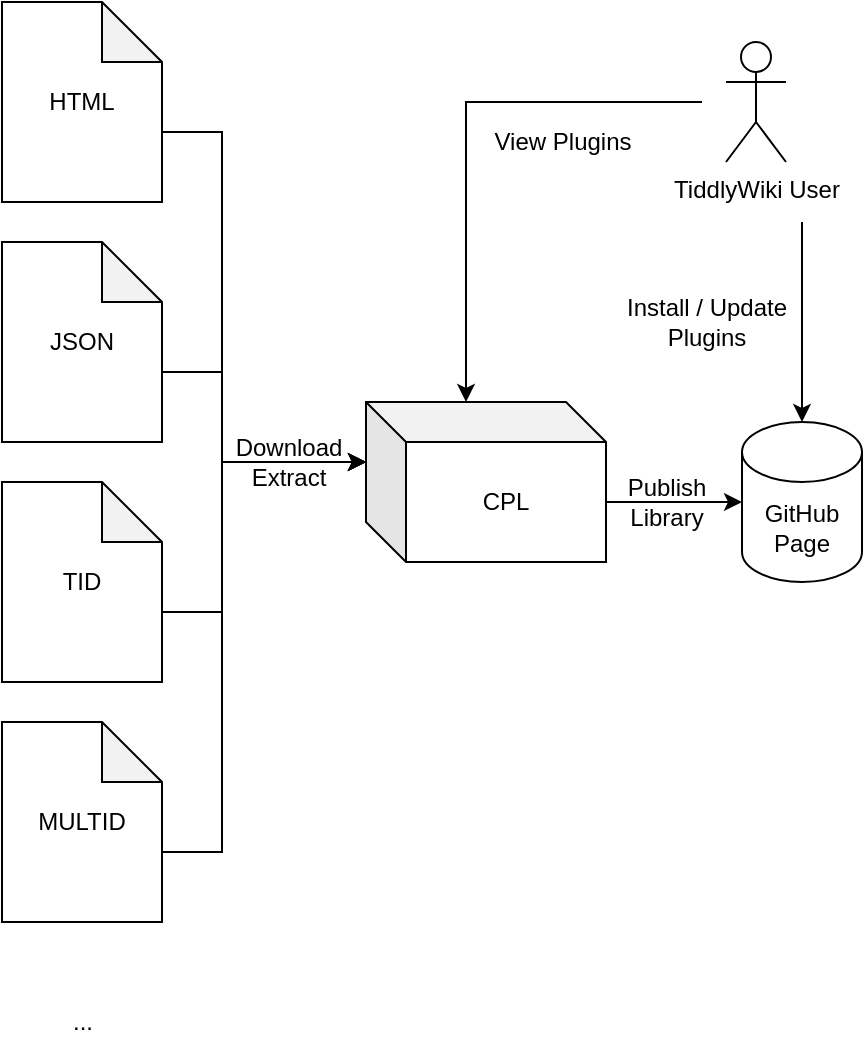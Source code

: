 <mxfile version="17.1.3" type="device"><diagram id="0duhZaVEv8Ax6YrFo-C5" name="Page-1"><mxGraphModel dx="1186" dy="875" grid="1" gridSize="10" guides="1" tooltips="1" connect="1" arrows="1" fold="1" page="1" pageScale="1" pageWidth="850" pageHeight="1100" math="0" shadow="0"><root><mxCell id="0"/><mxCell id="1" parent="0"/><mxCell id="Y_Yc33aB-I7UBPkw96ki-7" style="edgeStyle=orthogonalEdgeStyle;rounded=0;orthogonalLoop=1;jettySize=auto;html=1;exitX=0;exitY=0;exitDx=80;exitDy=65;exitPerimeter=0;entryX=0;entryY=0;entryDx=0;entryDy=30;entryPerimeter=0;" edge="1" parent="1" source="Y_Yc33aB-I7UBPkw96ki-1" target="Y_Yc33aB-I7UBPkw96ki-6"><mxGeometry relative="1" as="geometry"><Array as="points"><mxPoint x="350" y="315"/><mxPoint x="350" y="480"/></Array></mxGeometry></mxCell><mxCell id="Y_Yc33aB-I7UBPkw96ki-1" value="HTML" style="shape=note;whiteSpace=wrap;html=1;backgroundOutline=1;darkOpacity=0.05;" vertex="1" parent="1"><mxGeometry x="240" y="250" width="80" height="100" as="geometry"/></mxCell><mxCell id="Y_Yc33aB-I7UBPkw96ki-8" style="edgeStyle=orthogonalEdgeStyle;rounded=0;orthogonalLoop=1;jettySize=auto;html=1;exitX=0;exitY=0;exitDx=80;exitDy=65;exitPerimeter=0;entryX=0;entryY=0;entryDx=0;entryDy=30;entryPerimeter=0;" edge="1" parent="1" source="Y_Yc33aB-I7UBPkw96ki-2" target="Y_Yc33aB-I7UBPkw96ki-6"><mxGeometry relative="1" as="geometry"><Array as="points"><mxPoint x="350" y="435"/><mxPoint x="350" y="480"/></Array></mxGeometry></mxCell><mxCell id="Y_Yc33aB-I7UBPkw96ki-2" value="JSON" style="shape=note;whiteSpace=wrap;html=1;backgroundOutline=1;darkOpacity=0.05;" vertex="1" parent="1"><mxGeometry x="240" y="370" width="80" height="100" as="geometry"/></mxCell><mxCell id="Y_Yc33aB-I7UBPkw96ki-9" style="edgeStyle=orthogonalEdgeStyle;rounded=0;orthogonalLoop=1;jettySize=auto;html=1;exitX=0;exitY=0;exitDx=80;exitDy=65;exitPerimeter=0;entryX=0;entryY=0;entryDx=0;entryDy=30;entryPerimeter=0;" edge="1" parent="1" source="Y_Yc33aB-I7UBPkw96ki-3" target="Y_Yc33aB-I7UBPkw96ki-6"><mxGeometry relative="1" as="geometry"><Array as="points"><mxPoint x="350" y="555"/><mxPoint x="350" y="480"/></Array></mxGeometry></mxCell><mxCell id="Y_Yc33aB-I7UBPkw96ki-3" value="TID" style="shape=note;whiteSpace=wrap;html=1;backgroundOutline=1;darkOpacity=0.05;" vertex="1" parent="1"><mxGeometry x="240" y="490" width="80" height="100" as="geometry"/></mxCell><mxCell id="Y_Yc33aB-I7UBPkw96ki-10" style="edgeStyle=orthogonalEdgeStyle;rounded=0;orthogonalLoop=1;jettySize=auto;html=1;exitX=0;exitY=0;exitDx=0;exitDy=30;exitPerimeter=0;entryX=0;entryY=0;entryDx=0;entryDy=30;entryPerimeter=0;startArrow=none;" edge="1" parent="1" source="Y_Yc33aB-I7UBPkw96ki-6" target="Y_Yc33aB-I7UBPkw96ki-6"><mxGeometry relative="1" as="geometry"><mxPoint x="390" y="530" as="targetPoint"/><Array as="points"/></mxGeometry></mxCell><mxCell id="Y_Yc33aB-I7UBPkw96ki-13" style="edgeStyle=orthogonalEdgeStyle;rounded=0;orthogonalLoop=1;jettySize=auto;html=1;exitX=0;exitY=0;exitDx=80;exitDy=65;exitPerimeter=0;entryX=0;entryY=0;entryDx=0;entryDy=30;entryPerimeter=0;" edge="1" parent="1" source="Y_Yc33aB-I7UBPkw96ki-4" target="Y_Yc33aB-I7UBPkw96ki-6"><mxGeometry relative="1" as="geometry"><Array as="points"><mxPoint x="350" y="675"/><mxPoint x="350" y="480"/></Array></mxGeometry></mxCell><mxCell id="Y_Yc33aB-I7UBPkw96ki-4" value="MULTID" style="shape=note;whiteSpace=wrap;html=1;backgroundOutline=1;darkOpacity=0.05;" vertex="1" parent="1"><mxGeometry x="240" y="610" width="80" height="100" as="geometry"/></mxCell><mxCell id="Y_Yc33aB-I7UBPkw96ki-5" value="..." style="text;html=1;align=center;verticalAlign=middle;resizable=0;points=[];autosize=1;strokeColor=none;fillColor=none;" vertex="1" parent="1"><mxGeometry x="265" y="750" width="30" height="20" as="geometry"/></mxCell><mxCell id="Y_Yc33aB-I7UBPkw96ki-17" style="edgeStyle=orthogonalEdgeStyle;rounded=0;orthogonalLoop=1;jettySize=auto;html=1;exitX=0;exitY=0;exitDx=120;exitDy=50;exitPerimeter=0;entryX=0;entryY=0.5;entryDx=0;entryDy=0;entryPerimeter=0;" edge="1" parent="1" source="Y_Yc33aB-I7UBPkw96ki-6" target="Y_Yc33aB-I7UBPkw96ki-16"><mxGeometry relative="1" as="geometry"/></mxCell><mxCell id="Y_Yc33aB-I7UBPkw96ki-23" style="edgeStyle=orthogonalEdgeStyle;rounded=0;orthogonalLoop=1;jettySize=auto;html=1;exitX=0;exitY=0;exitDx=50;exitDy=0;exitPerimeter=0;startArrow=classic;startFill=1;endArrow=none;endFill=0;" edge="1" parent="1" source="Y_Yc33aB-I7UBPkw96ki-6"><mxGeometry relative="1" as="geometry"><mxPoint x="590" y="300" as="targetPoint"/><Array as="points"><mxPoint x="472" y="300"/></Array></mxGeometry></mxCell><mxCell id="Y_Yc33aB-I7UBPkw96ki-6" value="CPL" style="shape=cube;whiteSpace=wrap;html=1;boundedLbl=1;backgroundOutline=1;darkOpacity=0.05;darkOpacity2=0.1;" vertex="1" parent="1"><mxGeometry x="422" y="450" width="120" height="80" as="geometry"/></mxCell><mxCell id="Y_Yc33aB-I7UBPkw96ki-11" value="Download&lt;br&gt;Extract" style="text;html=1;align=center;verticalAlign=middle;resizable=0;points=[];autosize=1;strokeColor=none;fillColor=none;" vertex="1" parent="1"><mxGeometry x="348" y="465" width="70" height="30" as="geometry"/></mxCell><mxCell id="Y_Yc33aB-I7UBPkw96ki-21" style="edgeStyle=orthogonalEdgeStyle;rounded=0;orthogonalLoop=1;jettySize=auto;html=1;exitX=0.5;exitY=0;exitDx=0;exitDy=0;exitPerimeter=0;startArrow=classic;startFill=1;endArrow=none;endFill=0;" edge="1" parent="1" source="Y_Yc33aB-I7UBPkw96ki-16"><mxGeometry relative="1" as="geometry"><mxPoint x="640" y="360" as="targetPoint"/></mxGeometry></mxCell><mxCell id="Y_Yc33aB-I7UBPkw96ki-16" value="GitHub&lt;br&gt;Page" style="shape=cylinder3;whiteSpace=wrap;html=1;boundedLbl=1;backgroundOutline=1;size=15;" vertex="1" parent="1"><mxGeometry x="610" y="460" width="60" height="80" as="geometry"/></mxCell><mxCell id="Y_Yc33aB-I7UBPkw96ki-18" value="Publish&lt;br&gt;Library" style="text;html=1;align=center;verticalAlign=middle;resizable=0;points=[];autosize=1;strokeColor=none;fillColor=none;" vertex="1" parent="1"><mxGeometry x="542" y="485" width="60" height="30" as="geometry"/></mxCell><mxCell id="Y_Yc33aB-I7UBPkw96ki-19" value="TiddlyWiki User" style="shape=umlActor;verticalLabelPosition=bottom;verticalAlign=top;html=1;outlineConnect=0;" vertex="1" parent="1"><mxGeometry x="602" y="270" width="30" height="60" as="geometry"/></mxCell><mxCell id="Y_Yc33aB-I7UBPkw96ki-22" value="Install / Update&lt;br&gt;Plugins" style="text;html=1;align=center;verticalAlign=middle;resizable=0;points=[];autosize=1;strokeColor=none;fillColor=none;" vertex="1" parent="1"><mxGeometry x="542" y="395" width="100" height="30" as="geometry"/></mxCell><mxCell id="Y_Yc33aB-I7UBPkw96ki-24" value="View Plugins" style="text;html=1;align=center;verticalAlign=middle;resizable=0;points=[];autosize=1;strokeColor=none;fillColor=none;" vertex="1" parent="1"><mxGeometry x="480" y="310" width="80" height="20" as="geometry"/></mxCell></root></mxGraphModel></diagram></mxfile>
